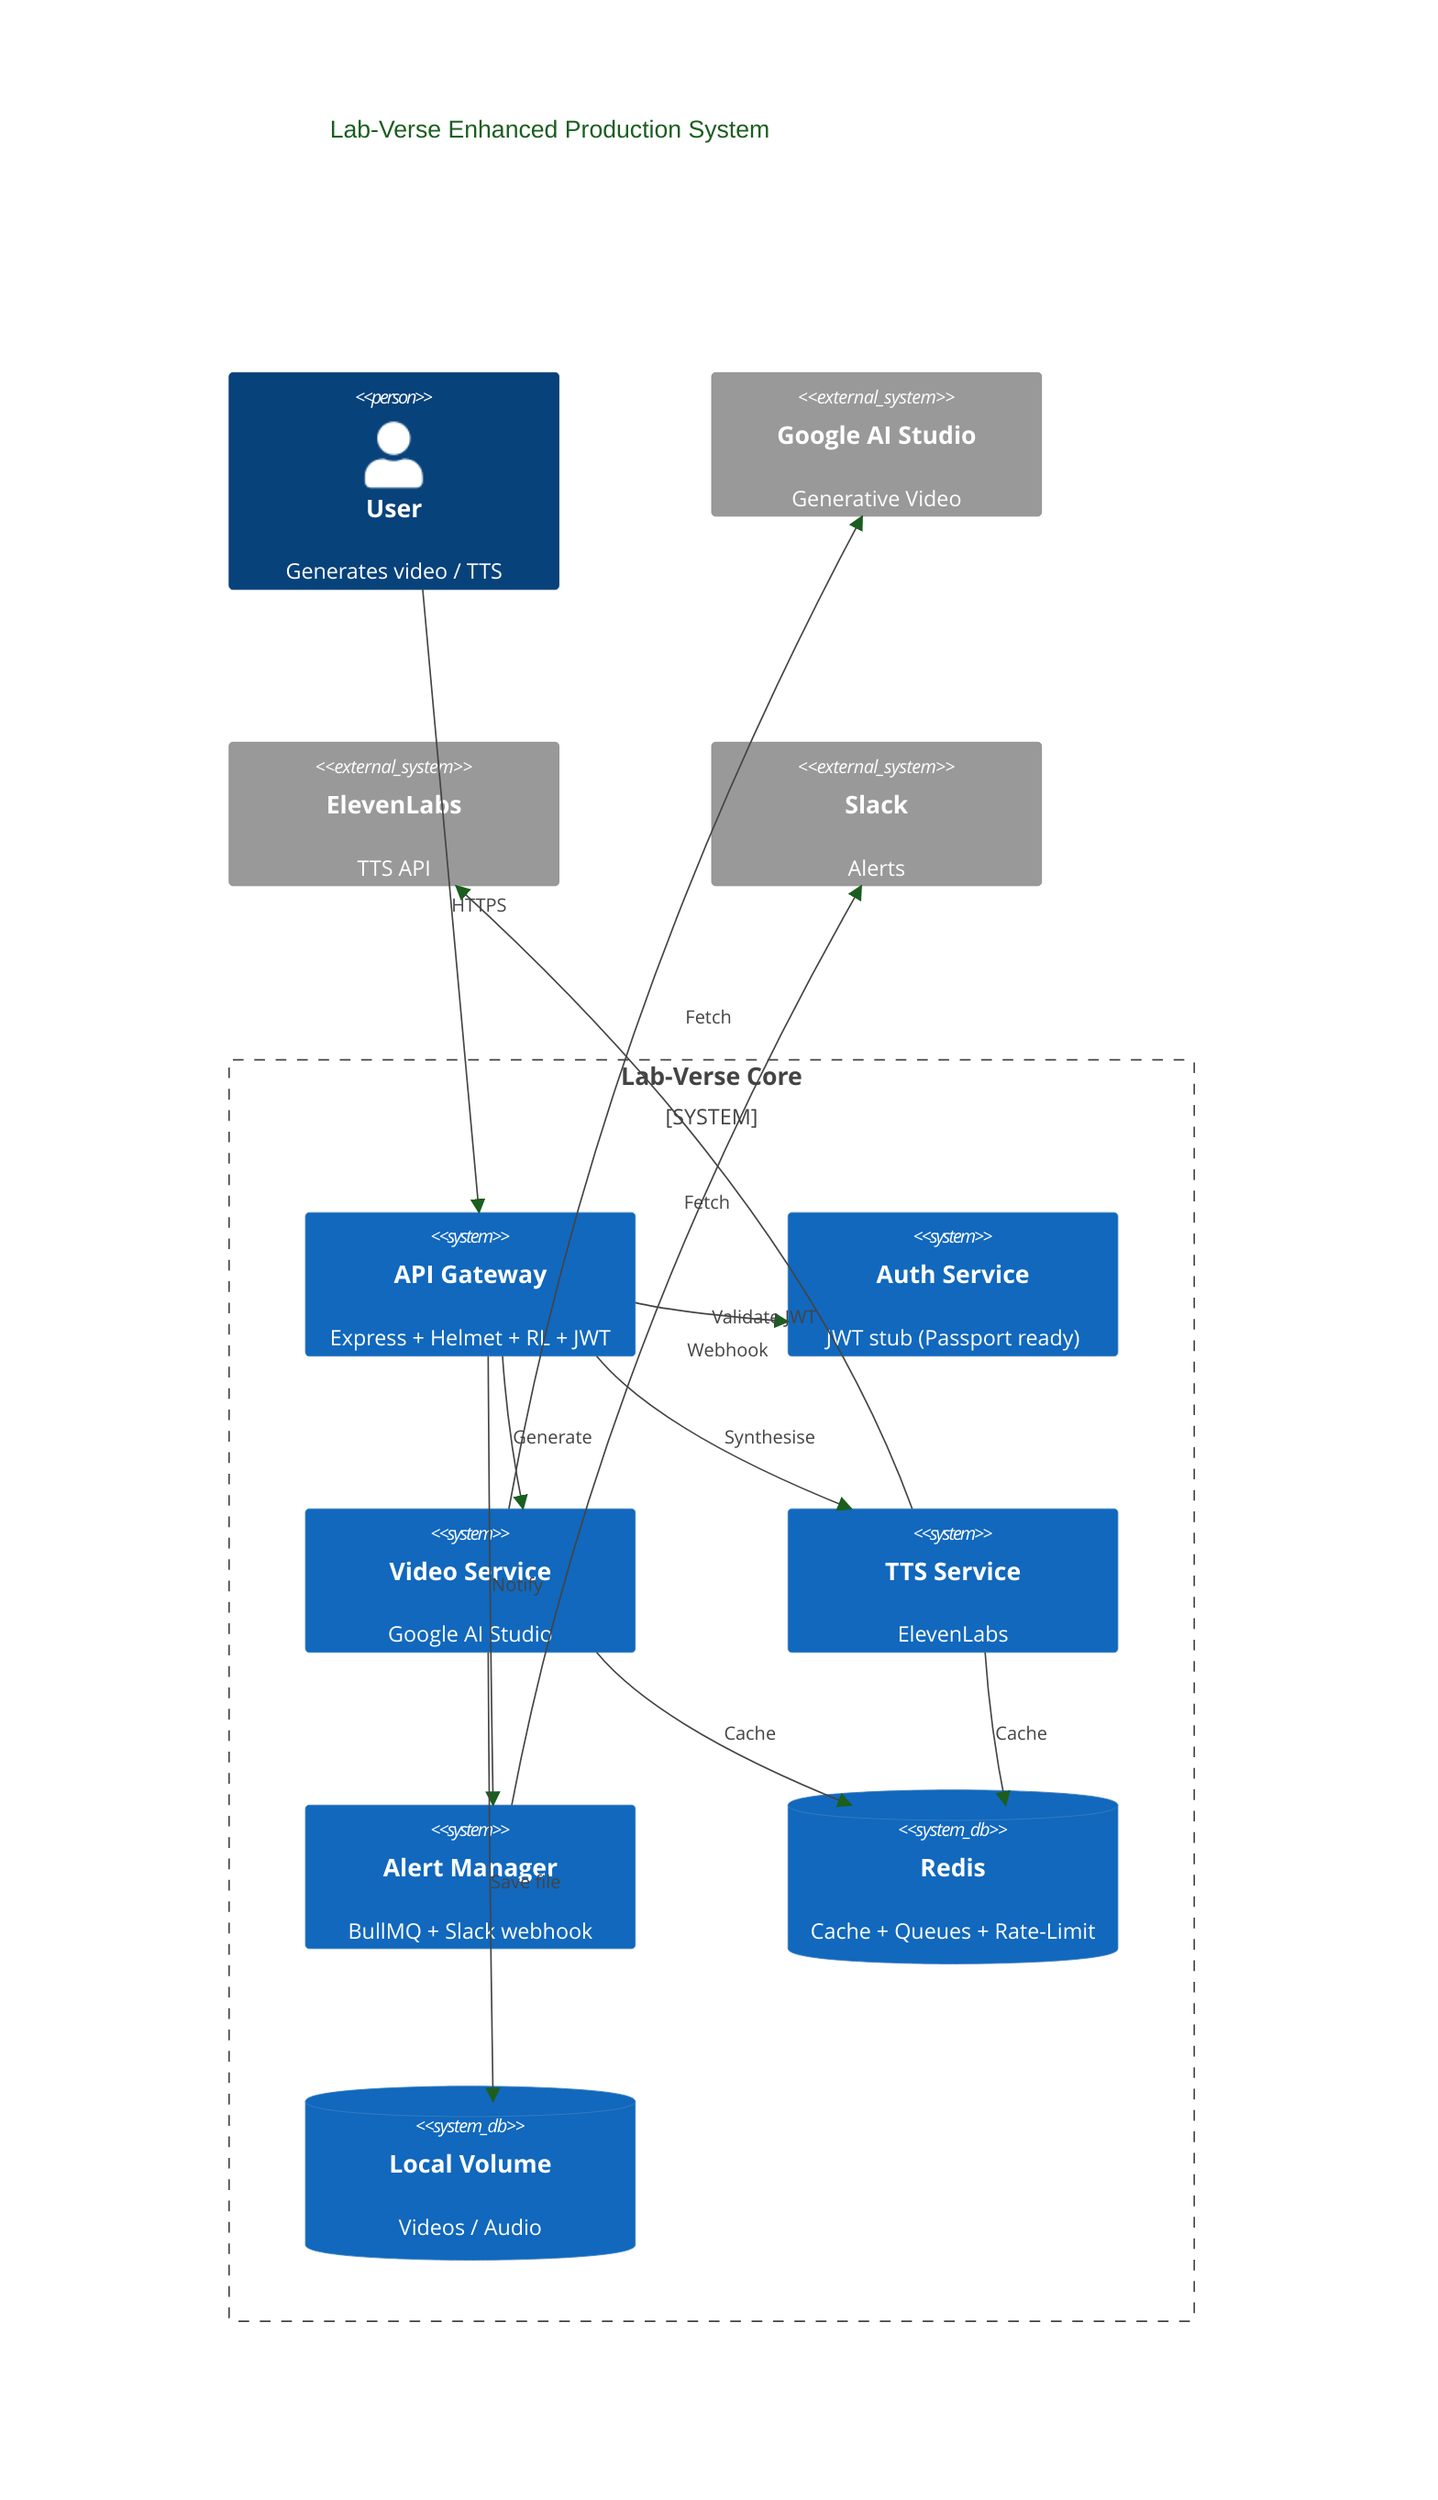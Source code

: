 %%{init:{'theme':'base','themeVariables':{'primaryColor':'#f1f8e9','primaryTextColor':'#1b5e20'}}}%%
C4Context
    title Lab-Verse Enhanced Production System

    Person(user, "User", "Generates video / TTS")
    System_Boundary(labverse, "Lab-Verse Core") {
        System(gateway, "API Gateway", "Express + Helmet + RL + JWT")
        System(auth, "Auth Service", "JWT stub (Passport ready)")
        System(video, "Video Service", "Google AI Studio")
        System(tts, "TTS Service", "ElevenLabs")
        System(alert, "Alert Manager", "BullMQ + Slack webhook")
        SystemDb(redis, "Redis", "Cache + Queues + Rate-Limit")
        SystemDb(storage, "Local Volume", "Videos / Audio")
    }
    System_Ext(google, "Google AI Studio", "Generative Video")
    System_Ext(eleven, "ElevenLabs", "TTS API")
    System_Ext(slack, "Slack", "Alerts")

    Rel(user, gateway, "HTTPS")
    Rel(gateway, auth, "Validate JWT")
    Rel(gateway, video, "Generate")
    Rel(gateway, tts, "Synthesise")
    Rel(gateway, alert, "Notify")
    Rel(video, google, "Fetch")
    Rel(tts, eleven, "Fetch")
    Rel(alert, slack, "Webhook")
    Rel(video, redis, "Cache")
    Rel(tts, redis, "Cache")
    Rel(video, storage, "Save file")